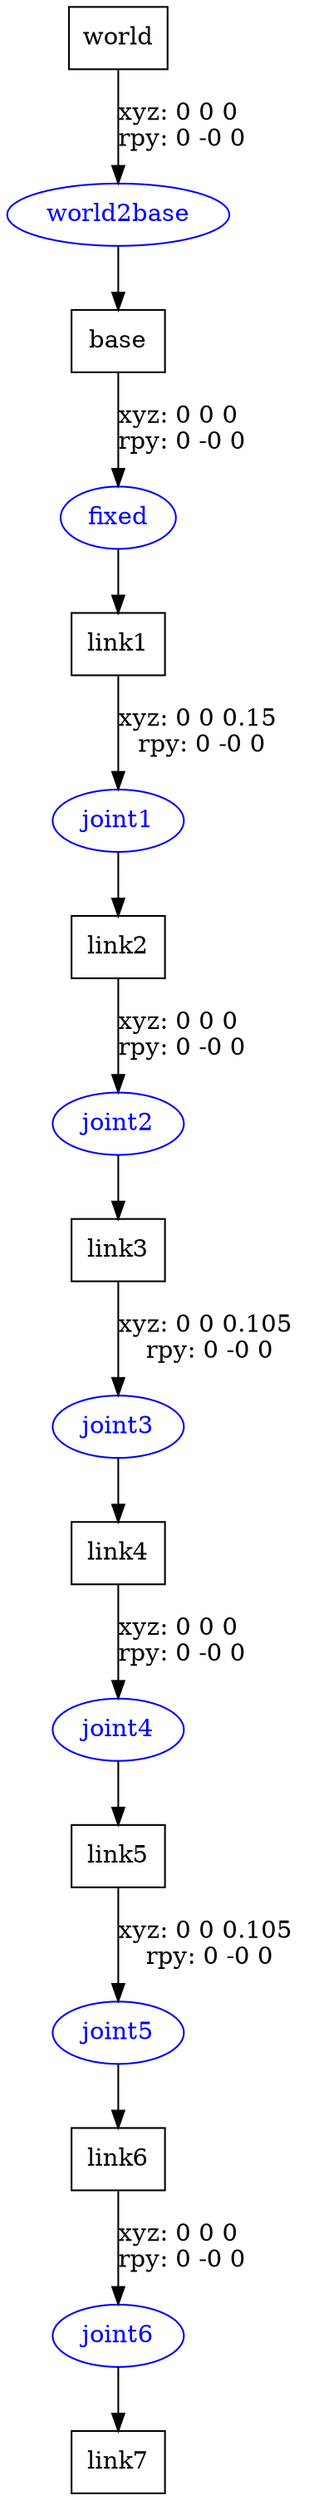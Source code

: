 digraph G {
node [shape=box];
"world" [label="world"];
"base" [label="base"];
"link1" [label="link1"];
"link2" [label="link2"];
"link3" [label="link3"];
"link4" [label="link4"];
"link5" [label="link5"];
"link6" [label="link6"];
"link7" [label="link7"];
node [shape=ellipse, color=blue, fontcolor=blue];
"world" -> "world2base" [label="xyz: 0 0 0 \nrpy: 0 -0 0"]
"world2base" -> "base"
"base" -> "fixed" [label="xyz: 0 0 0 \nrpy: 0 -0 0"]
"fixed" -> "link1"
"link1" -> "joint1" [label="xyz: 0 0 0.15 \nrpy: 0 -0 0"]
"joint1" -> "link2"
"link2" -> "joint2" [label="xyz: 0 0 0 \nrpy: 0 -0 0"]
"joint2" -> "link3"
"link3" -> "joint3" [label="xyz: 0 0 0.105 \nrpy: 0 -0 0"]
"joint3" -> "link4"
"link4" -> "joint4" [label="xyz: 0 0 0 \nrpy: 0 -0 0"]
"joint4" -> "link5"
"link5" -> "joint5" [label="xyz: 0 0 0.105 \nrpy: 0 -0 0"]
"joint5" -> "link6"
"link6" -> "joint6" [label="xyz: 0 0 0 \nrpy: 0 -0 0"]
"joint6" -> "link7"
}
